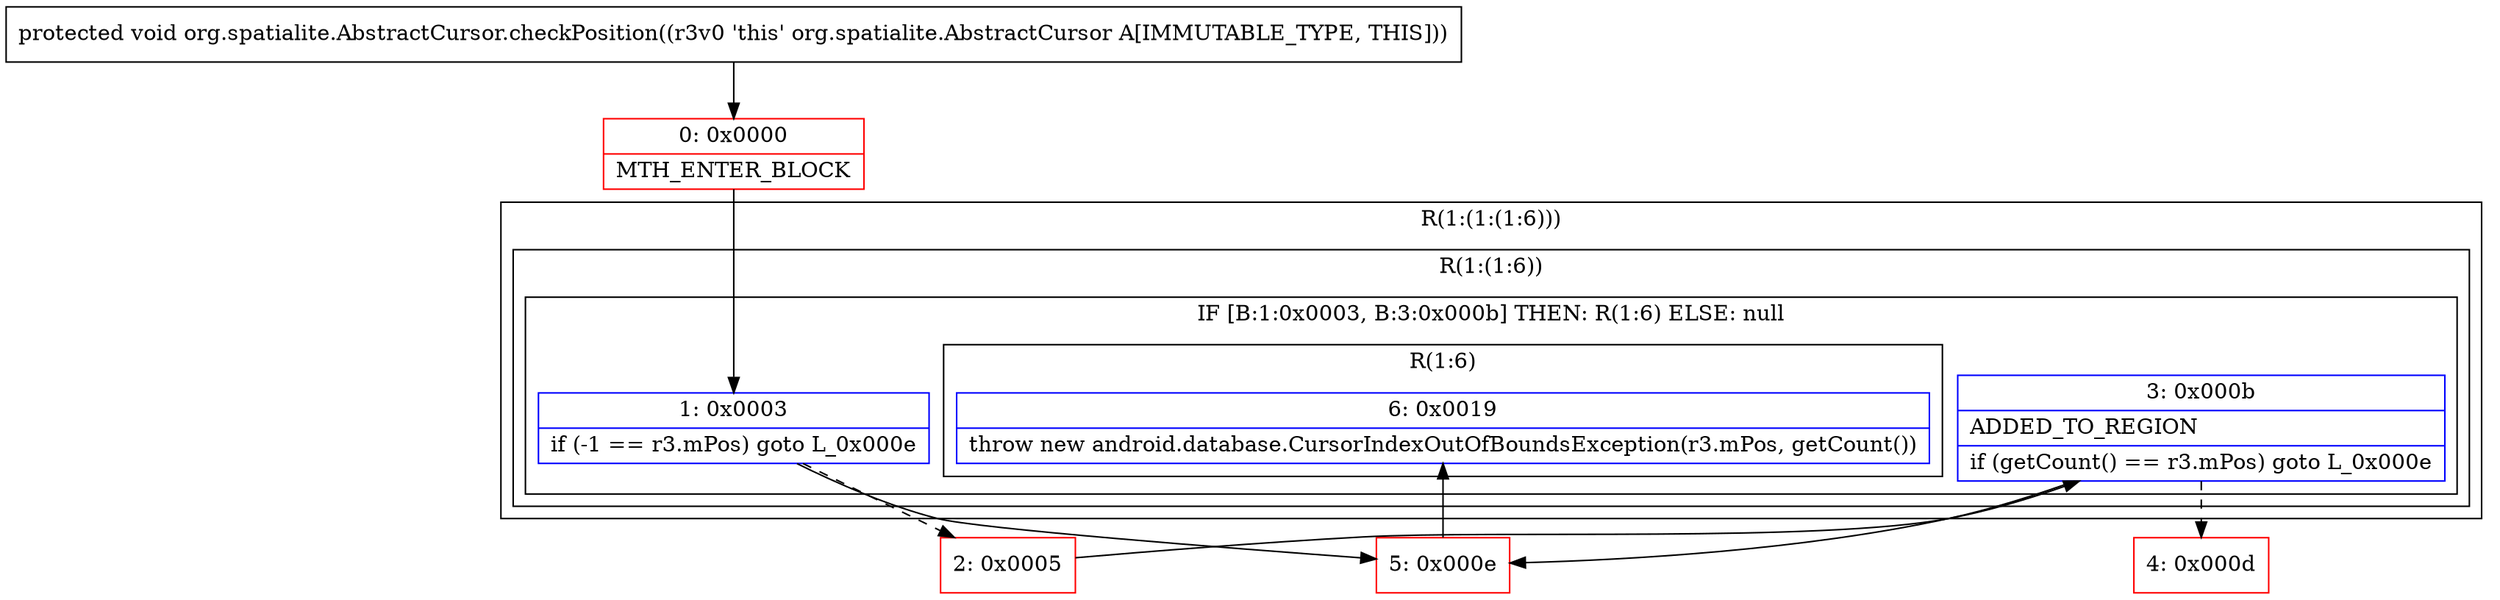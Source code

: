digraph "CFG fororg.spatialite.AbstractCursor.checkPosition()V" {
subgraph cluster_Region_979383042 {
label = "R(1:(1:(1:6)))";
node [shape=record,color=blue];
subgraph cluster_Region_1860195041 {
label = "R(1:(1:6))";
node [shape=record,color=blue];
subgraph cluster_IfRegion_681729656 {
label = "IF [B:1:0x0003, B:3:0x000b] THEN: R(1:6) ELSE: null";
node [shape=record,color=blue];
Node_1 [shape=record,label="{1\:\ 0x0003|if (\-1 == r3.mPos) goto L_0x000e\l}"];
Node_3 [shape=record,label="{3\:\ 0x000b|ADDED_TO_REGION\l|if (getCount() == r3.mPos) goto L_0x000e\l}"];
subgraph cluster_Region_1525894522 {
label = "R(1:6)";
node [shape=record,color=blue];
Node_6 [shape=record,label="{6\:\ 0x0019|throw new android.database.CursorIndexOutOfBoundsException(r3.mPos, getCount())\l}"];
}
}
}
}
Node_0 [shape=record,color=red,label="{0\:\ 0x0000|MTH_ENTER_BLOCK\l}"];
Node_2 [shape=record,color=red,label="{2\:\ 0x0005}"];
Node_4 [shape=record,color=red,label="{4\:\ 0x000d}"];
Node_5 [shape=record,color=red,label="{5\:\ 0x000e}"];
MethodNode[shape=record,label="{protected void org.spatialite.AbstractCursor.checkPosition((r3v0 'this' org.spatialite.AbstractCursor A[IMMUTABLE_TYPE, THIS])) }"];
MethodNode -> Node_0;
Node_1 -> Node_2[style=dashed];
Node_1 -> Node_5;
Node_3 -> Node_4[style=dashed];
Node_3 -> Node_5;
Node_0 -> Node_1;
Node_2 -> Node_3;
Node_5 -> Node_6;
}

